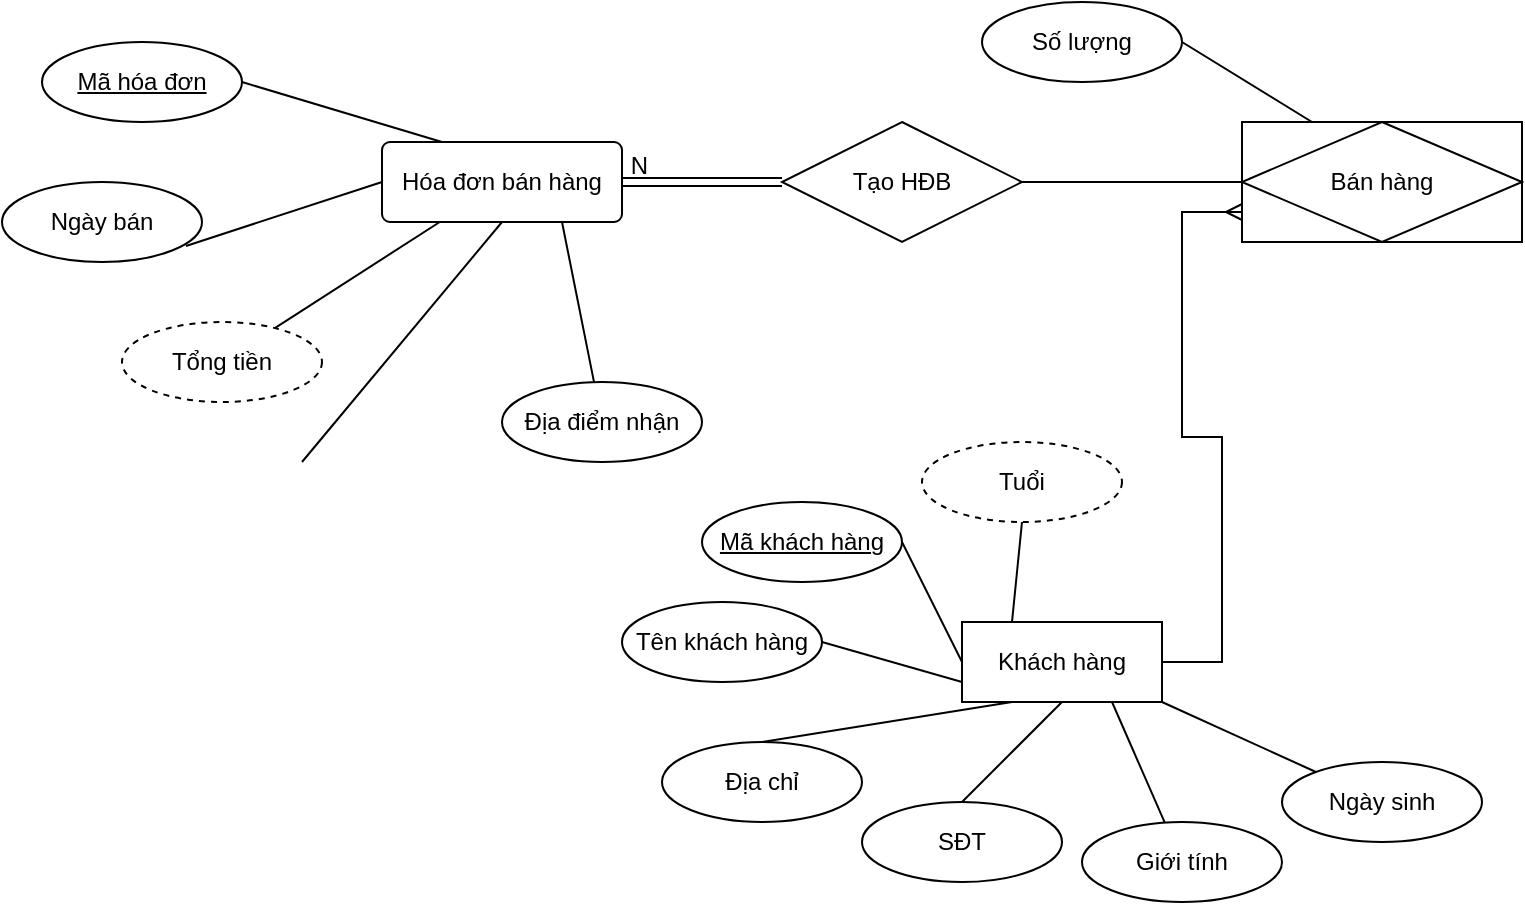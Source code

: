 <mxfile version="20.5.3" type="github"><diagram id="R2lEEEUBdFMjLlhIrx00" name="Page-1"><mxGraphModel dx="1632" dy="468" grid="1" gridSize="10" guides="1" tooltips="1" connect="1" arrows="1" fold="1" page="1" pageScale="1" pageWidth="850" pageHeight="1100" math="0" shadow="0" extFonts="Permanent Marker^https://fonts.googleapis.com/css?family=Permanent+Marker"><root><mxCell id="0"/><mxCell id="1" parent="0"/><mxCell id="MtX7xaCDXaW55iBjpOm6-78" value="Hóa đơn bán hàng" style="rounded=1;arcSize=10;whiteSpace=wrap;html=1;align=center;shadow=0;" parent="1" vertex="1"><mxGeometry x="30" y="230" width="120" height="40" as="geometry"/></mxCell><mxCell id="MtX7xaCDXaW55iBjpOm6-1" value="Bán hàng" style="shape=associativeEntity;whiteSpace=wrap;html=1;align=center;" parent="1" vertex="1"><mxGeometry x="460" y="220" width="140" height="60" as="geometry"/></mxCell><mxCell id="MtX7xaCDXaW55iBjpOm6-67" value="Tạo HĐB" style="shape=rhombus;perimeter=rhombusPerimeter;whiteSpace=wrap;html=1;align=center;" parent="1" vertex="1"><mxGeometry x="230" y="220" width="120" height="60" as="geometry"/></mxCell><mxCell id="MtX7xaCDXaW55iBjpOm6-68" value="" style="shape=link;html=1;rounded=0;exitX=0;exitY=0.5;exitDx=0;exitDy=0;" parent="1" source="MtX7xaCDXaW55iBjpOm6-67" edge="1"><mxGeometry relative="1" as="geometry"><mxPoint x="250" y="180" as="sourcePoint"/><mxPoint x="150" y="250" as="targetPoint"/></mxGeometry></mxCell><mxCell id="MtX7xaCDXaW55iBjpOm6-69" value="N" style="resizable=0;html=1;align=right;verticalAlign=bottom;" parent="MtX7xaCDXaW55iBjpOm6-68" connectable="0" vertex="1"><mxGeometry x="1" relative="1" as="geometry"><mxPoint x="13" as="offset"/></mxGeometry></mxCell><mxCell id="MtX7xaCDXaW55iBjpOm6-70" value="" style="endArrow=none;html=1;rounded=0;exitX=1;exitY=0.5;exitDx=0;exitDy=0;entryX=0;entryY=0.5;entryDx=0;entryDy=0;" parent="1" source="MtX7xaCDXaW55iBjpOm6-67" target="MtX7xaCDXaW55iBjpOm6-1" edge="1"><mxGeometry width="50" height="50" relative="1" as="geometry"><mxPoint x="400" y="270" as="sourcePoint"/><mxPoint x="450" y="220" as="targetPoint"/></mxGeometry></mxCell><mxCell id="MtX7xaCDXaW55iBjpOm6-81" value="" style="endArrow=none;html=1;rounded=0;exitX=0.75;exitY=1;exitDx=0;exitDy=0;" parent="1" source="MtX7xaCDXaW55iBjpOm6-78" target="MtX7xaCDXaW55iBjpOm6-82" edge="1"><mxGeometry relative="1" as="geometry"><mxPoint x="280" y="280" as="sourcePoint"/><mxPoint x="440" y="280" as="targetPoint"/></mxGeometry></mxCell><mxCell id="MtX7xaCDXaW55iBjpOm6-82" value="Địa điểm nhận" style="ellipse;whiteSpace=wrap;html=1;align=center;shadow=0;" parent="1" vertex="1"><mxGeometry x="90" y="350" width="100" height="40" as="geometry"/></mxCell><mxCell id="MtX7xaCDXaW55iBjpOm6-83" value="" style="endArrow=none;html=1;rounded=0;" parent="1" source="MtX7xaCDXaW55iBjpOm6-78" target="MtX7xaCDXaW55iBjpOm6-84" edge="1"><mxGeometry relative="1" as="geometry"><mxPoint x="-100" y="320" as="sourcePoint"/><mxPoint x="60" y="320" as="targetPoint"/></mxGeometry></mxCell><mxCell id="MtX7xaCDXaW55iBjpOm6-84" value="Tổng tiền" style="ellipse;whiteSpace=wrap;html=1;align=center;dashed=1;shadow=0;" parent="1" vertex="1"><mxGeometry x="-100" y="320" width="100" height="40" as="geometry"/></mxCell><mxCell id="MtX7xaCDXaW55iBjpOm6-86" value="" style="endArrow=none;html=1;rounded=0;entryX=0.5;entryY=1;entryDx=0;entryDy=0;" parent="1" target="MtX7xaCDXaW55iBjpOm6-78" edge="1"><mxGeometry relative="1" as="geometry"><mxPoint x="-10" y="390" as="sourcePoint"/><mxPoint x="150" y="390" as="targetPoint"/></mxGeometry></mxCell><mxCell id="MtX7xaCDXaW55iBjpOm6-87" value="Ngày bán" style="ellipse;whiteSpace=wrap;html=1;align=center;shadow=0;" parent="1" vertex="1"><mxGeometry x="-160" y="250" width="100" height="40" as="geometry"/></mxCell><mxCell id="MtX7xaCDXaW55iBjpOm6-88" value="" style="endArrow=none;html=1;rounded=0;exitX=0.92;exitY=0.8;exitDx=0;exitDy=0;exitPerimeter=0;entryX=0;entryY=0.5;entryDx=0;entryDy=0;" parent="1" source="MtX7xaCDXaW55iBjpOm6-87" target="MtX7xaCDXaW55iBjpOm6-78" edge="1"><mxGeometry relative="1" as="geometry"><mxPoint x="-130" y="240" as="sourcePoint"/><mxPoint x="30" y="240" as="targetPoint"/></mxGeometry></mxCell><mxCell id="MtX7xaCDXaW55iBjpOm6-89" value="Mã hóa đơn" style="ellipse;whiteSpace=wrap;html=1;align=center;fontStyle=4;shadow=0;" parent="1" vertex="1"><mxGeometry x="-140" y="180" width="100" height="40" as="geometry"/></mxCell><mxCell id="MtX7xaCDXaW55iBjpOm6-90" value="" style="endArrow=none;html=1;rounded=0;entryX=0.25;entryY=0;entryDx=0;entryDy=0;exitX=1;exitY=0.5;exitDx=0;exitDy=0;" parent="1" source="MtX7xaCDXaW55iBjpOm6-89" target="MtX7xaCDXaW55iBjpOm6-78" edge="1"><mxGeometry relative="1" as="geometry"><mxPoint x="-50" y="199.5" as="sourcePoint"/><mxPoint x="110" y="199.5" as="targetPoint"/></mxGeometry></mxCell><mxCell id="MtX7xaCDXaW55iBjpOm6-94" value="" style="edgeStyle=entityRelationEdgeStyle;fontSize=12;html=1;endArrow=ERmany;rounded=0;strokeColor=default;entryX=0;entryY=0.75;entryDx=0;entryDy=0;exitX=1;exitY=0.5;exitDx=0;exitDy=0;" parent="1" source="MtX7xaCDXaW55iBjpOm6-95" target="MtX7xaCDXaW55iBjpOm6-1" edge="1"><mxGeometry width="100" height="100" relative="1" as="geometry"><mxPoint x="420" y="490" as="sourcePoint"/><mxPoint x="500" y="370" as="targetPoint"/></mxGeometry></mxCell><mxCell id="MtX7xaCDXaW55iBjpOm6-95" value="Khách hàng" style="whiteSpace=wrap;html=1;align=center;shadow=0;" parent="1" vertex="1"><mxGeometry x="320" y="470" width="100" height="40" as="geometry"/></mxCell><mxCell id="MtX7xaCDXaW55iBjpOm6-96" value="" style="endArrow=none;html=1;rounded=0;strokeColor=default;entryX=0.25;entryY=0;entryDx=0;entryDy=0;exitX=1;exitY=0.5;exitDx=0;exitDy=0;" parent="1" source="MtX7xaCDXaW55iBjpOm6-97" target="MtX7xaCDXaW55iBjpOm6-1" edge="1"><mxGeometry relative="1" as="geometry"><mxPoint x="400" y="170" as="sourcePoint"/><mxPoint x="480" y="140" as="targetPoint"/></mxGeometry></mxCell><mxCell id="MtX7xaCDXaW55iBjpOm6-97" value="Số lượng" style="ellipse;whiteSpace=wrap;html=1;align=center;shadow=0;" parent="1" vertex="1"><mxGeometry x="330" y="160" width="100" height="40" as="geometry"/></mxCell><mxCell id="MtX7xaCDXaW55iBjpOm6-98" value="Tuổi" style="ellipse;whiteSpace=wrap;html=1;align=center;dashed=1;shadow=0;" parent="1" vertex="1"><mxGeometry x="300" y="380" width="100" height="40" as="geometry"/></mxCell><mxCell id="MtX7xaCDXaW55iBjpOm6-99" value="" style="endArrow=none;html=1;rounded=0;strokeColor=default;exitX=0.5;exitY=1;exitDx=0;exitDy=0;entryX=0.25;entryY=0;entryDx=0;entryDy=0;" parent="1" source="MtX7xaCDXaW55iBjpOm6-98" target="MtX7xaCDXaW55iBjpOm6-95" edge="1"><mxGeometry relative="1" as="geometry"><mxPoint x="120" y="550" as="sourcePoint"/><mxPoint x="280" y="550" as="targetPoint"/></mxGeometry></mxCell><mxCell id="MtX7xaCDXaW55iBjpOm6-100" value="Mã khách hàng" style="ellipse;whiteSpace=wrap;html=1;align=center;fontStyle=4;shadow=0;" parent="1" vertex="1"><mxGeometry x="190" y="410" width="100" height="40" as="geometry"/></mxCell><mxCell id="MtX7xaCDXaW55iBjpOm6-101" value="" style="endArrow=none;html=1;rounded=0;strokeColor=default;exitX=1;exitY=0.5;exitDx=0;exitDy=0;entryX=0;entryY=0.5;entryDx=0;entryDy=0;" parent="1" source="MtX7xaCDXaW55iBjpOm6-100" target="MtX7xaCDXaW55iBjpOm6-95" edge="1"><mxGeometry relative="1" as="geometry"><mxPoint x="210" y="560" as="sourcePoint"/><mxPoint x="310" y="490" as="targetPoint"/></mxGeometry></mxCell><mxCell id="MtX7xaCDXaW55iBjpOm6-103" value="Tên khách hàng" style="ellipse;whiteSpace=wrap;html=1;align=center;shadow=0;" parent="1" vertex="1"><mxGeometry x="150" y="460" width="100" height="40" as="geometry"/></mxCell><mxCell id="MtX7xaCDXaW55iBjpOm6-104" value="" style="endArrow=none;html=1;rounded=0;strokeColor=default;exitX=1;exitY=0.5;exitDx=0;exitDy=0;entryX=0;entryY=0.75;entryDx=0;entryDy=0;" parent="1" source="MtX7xaCDXaW55iBjpOm6-103" target="MtX7xaCDXaW55iBjpOm6-95" edge="1"><mxGeometry relative="1" as="geometry"><mxPoint x="260" y="529.38" as="sourcePoint"/><mxPoint x="410" y="529" as="targetPoint"/></mxGeometry></mxCell><mxCell id="MtX7xaCDXaW55iBjpOm6-105" value="Địa chỉ" style="ellipse;whiteSpace=wrap;html=1;align=center;shadow=0;" parent="1" vertex="1"><mxGeometry x="170" y="530" width="100" height="40" as="geometry"/></mxCell><mxCell id="MtX7xaCDXaW55iBjpOm6-106" value="" style="endArrow=none;html=1;rounded=0;strokeColor=default;exitX=0.5;exitY=0;exitDx=0;exitDy=0;entryX=0.25;entryY=1;entryDx=0;entryDy=0;" parent="1" source="MtX7xaCDXaW55iBjpOm6-105" target="MtX7xaCDXaW55iBjpOm6-95" edge="1"><mxGeometry relative="1" as="geometry"><mxPoint x="20" y="390" as="sourcePoint"/><mxPoint x="180" y="390" as="targetPoint"/></mxGeometry></mxCell><mxCell id="MtX7xaCDXaW55iBjpOm6-107" value="" style="endArrow=none;html=1;rounded=0;strokeColor=default;exitX=0.5;exitY=0;exitDx=0;exitDy=0;entryX=0.5;entryY=1;entryDx=0;entryDy=0;" parent="1" source="MtX7xaCDXaW55iBjpOm6-109" target="MtX7xaCDXaW55iBjpOm6-95" edge="1"><mxGeometry relative="1" as="geometry"><mxPoint x="20" y="390" as="sourcePoint"/><mxPoint x="180" y="390" as="targetPoint"/></mxGeometry></mxCell><mxCell id="MtX7xaCDXaW55iBjpOm6-109" value="SĐT" style="ellipse;whiteSpace=wrap;html=1;align=center;shadow=0;" parent="1" vertex="1"><mxGeometry x="270" y="560" width="100" height="40" as="geometry"/></mxCell><mxCell id="MtX7xaCDXaW55iBjpOm6-113" value="" style="endArrow=none;html=1;rounded=0;strokeColor=default;exitX=0.75;exitY=1;exitDx=0;exitDy=0;" parent="1" source="MtX7xaCDXaW55iBjpOm6-95" target="MtX7xaCDXaW55iBjpOm6-114" edge="1"><mxGeometry relative="1" as="geometry"><mxPoint x="20" y="390" as="sourcePoint"/><mxPoint x="480" y="550" as="targetPoint"/></mxGeometry></mxCell><mxCell id="MtX7xaCDXaW55iBjpOm6-114" value="Giới tính" style="ellipse;whiteSpace=wrap;html=1;align=center;shadow=0;" parent="1" vertex="1"><mxGeometry x="380" y="570" width="100" height="40" as="geometry"/></mxCell><mxCell id="MtX7xaCDXaW55iBjpOm6-115" value="" style="endArrow=none;html=1;rounded=0;strokeColor=default;exitX=1;exitY=1;exitDx=0;exitDy=0;" parent="1" source="MtX7xaCDXaW55iBjpOm6-95" target="MtX7xaCDXaW55iBjpOm6-116" edge="1"><mxGeometry relative="1" as="geometry"><mxPoint x="20" y="390" as="sourcePoint"/><mxPoint x="570" y="550" as="targetPoint"/></mxGeometry></mxCell><mxCell id="MtX7xaCDXaW55iBjpOm6-116" value="Ngày sinh" style="ellipse;whiteSpace=wrap;html=1;align=center;shadow=0;direction=west;" parent="1" vertex="1"><mxGeometry x="480" y="540" width="100" height="40" as="geometry"/></mxCell></root></mxGraphModel></diagram></mxfile>